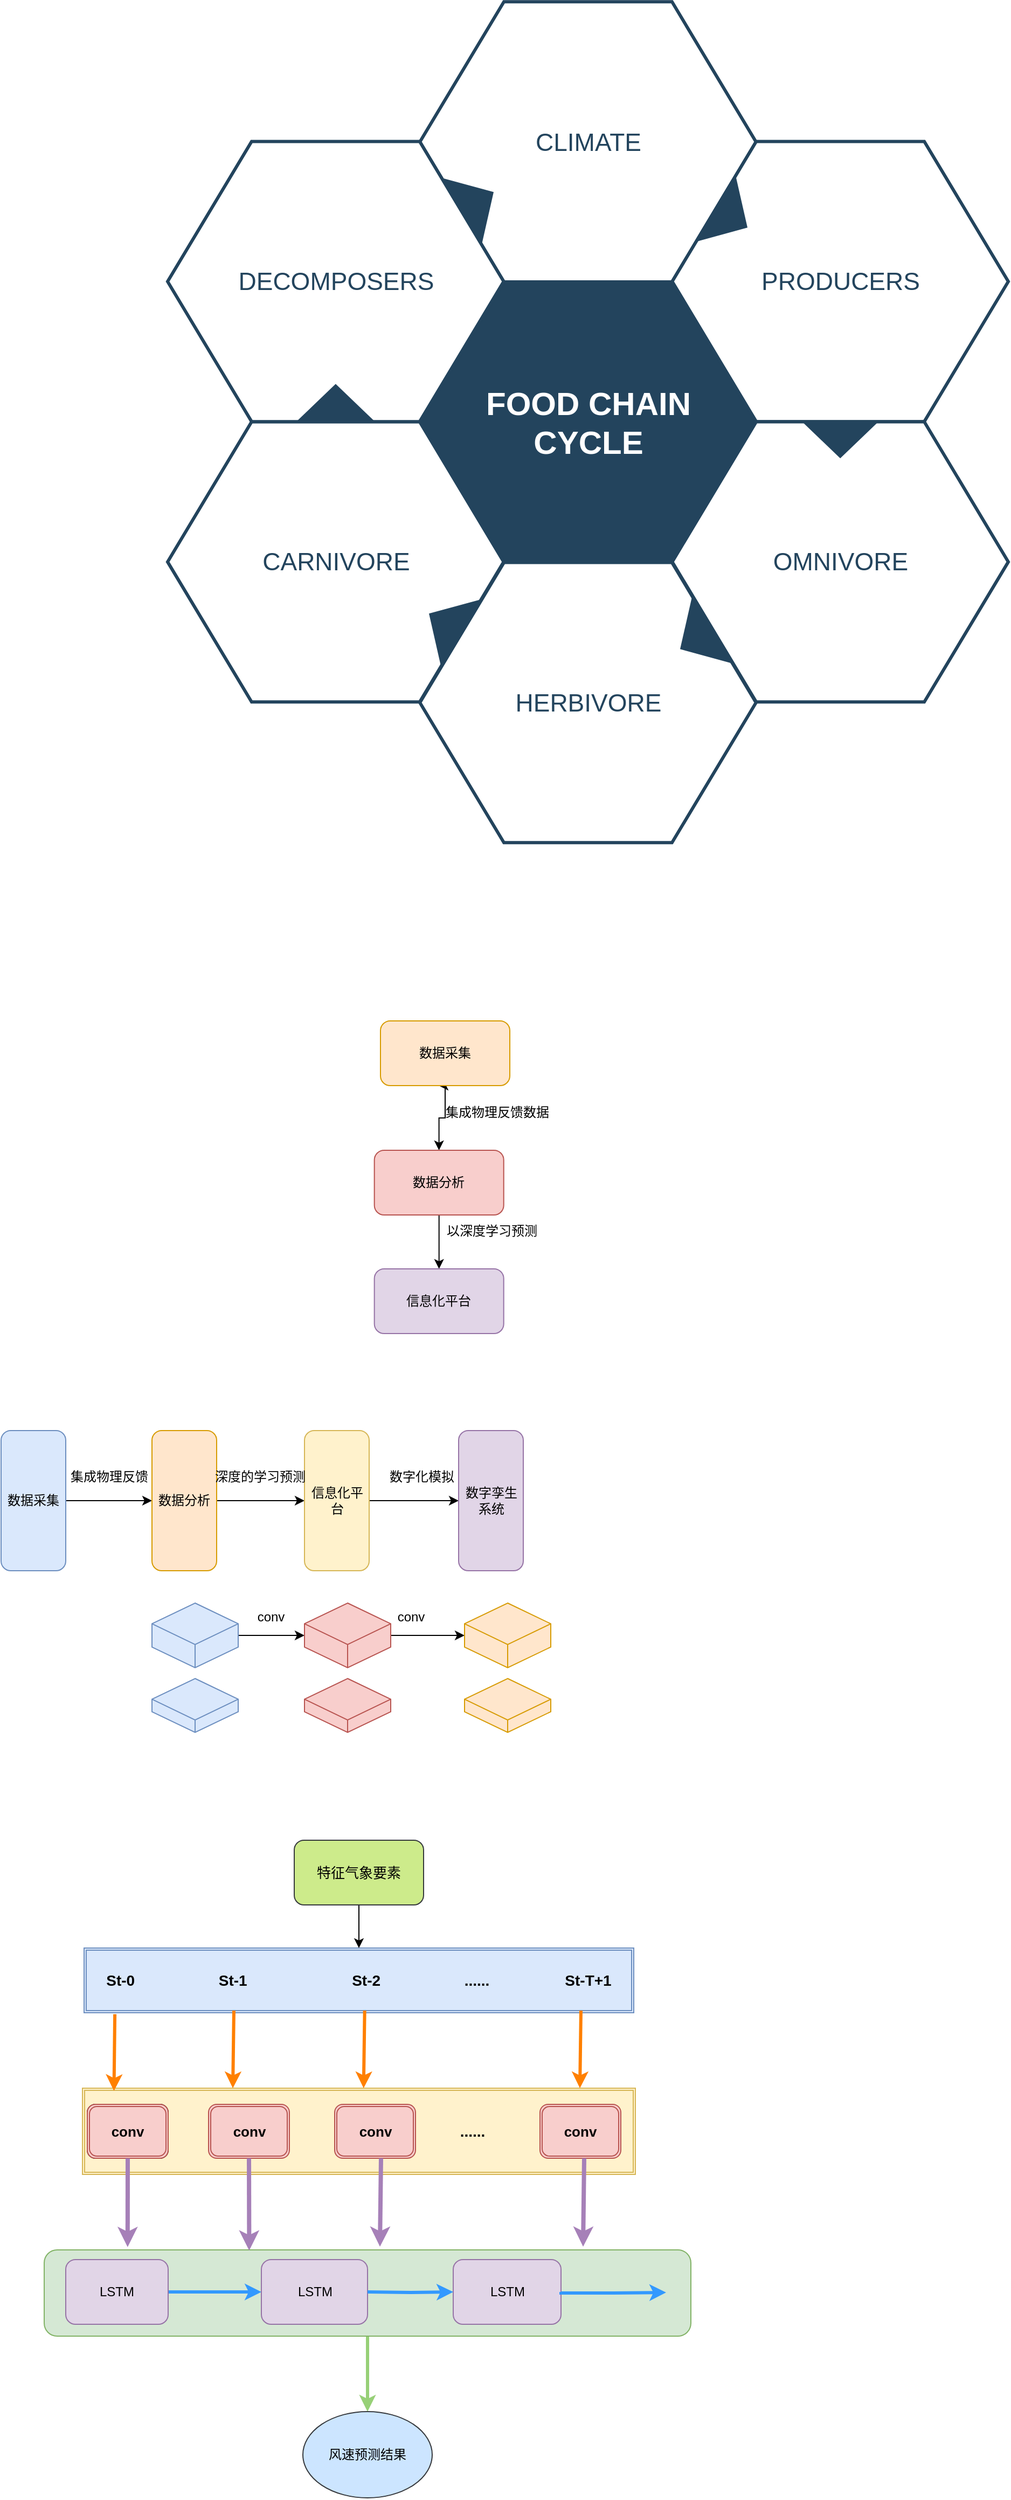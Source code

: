 <mxfile version="21.2.3" type="github">
  <diagram id="07fea595-8f29-1299-0266-81d95cde20df" name="Page-1">
    <mxGraphModel dx="813" dy="-1893" grid="1" gridSize="10" guides="1" tooltips="1" connect="1" arrows="1" fold="1" page="1" pageScale="1" pageWidth="1169" pageHeight="827" background="none" math="0" shadow="0">
      <root>
        <mxCell id="0" />
        <mxCell id="1" parent="0" />
        <mxCell id="644" value="&lt;font style=&quot;font-size: 30px&quot; color=&quot;#ffffff&quot;&gt;&lt;b&gt;&lt;span&gt;FOOD CHAIN&lt;/span&gt;&lt;br&gt;&lt;span&gt;CYCLE&lt;/span&gt;&lt;/b&gt;&lt;/font&gt;&lt;br&gt;" style="shape=hexagon;perimeter=hexagonPerimeter2;whiteSpace=wrap;html=1;shadow=0;labelBackgroundColor=none;strokeColor=#23445D;fillColor=#23445D;gradientColor=none;fontFamily=Helvetica;fontSize=23;fontColor=#23445d;align=center;strokeWidth=3;" parent="1" vertex="1">
          <mxGeometry x="428.579" y="2764.798" width="311.842" height="259.868" as="geometry" />
        </mxCell>
        <mxCell id="645" value="" style="triangle;whiteSpace=wrap;html=1;shadow=0;labelBackgroundColor=none;strokeColor=none;fillColor=#FFFFFF;fontFamily=Helvetica;fontSize=17;fontColor=#23445d;align=center;rotation=90;gradientColor=none;flipV=1;flipH=1;opacity=20;" parent="1" vertex="1">
          <mxGeometry x="309.5" y="2782.667" width="72" height="152" as="geometry" />
        </mxCell>
        <mxCell id="646" value="&lt;font style=&quot;font-size: 23px&quot;&gt;CLIMATE&lt;/font&gt;" style="shape=hexagon;perimeter=hexagonPerimeter2;whiteSpace=wrap;html=1;shadow=0;labelBackgroundColor=none;strokeColor=#23445D;fillColor=#ffffff;gradientColor=none;fontFamily=Helvetica;fontSize=23;fontColor=#23445D;align=center;strokeWidth=3;" parent="1" vertex="1">
          <mxGeometry x="428.579" y="2504.667" width="311.842" height="259.868" as="geometry" />
        </mxCell>
        <mxCell id="647" value="&lt;font style=&quot;font-size: 23px&quot;&gt;PRODUCERS&lt;/font&gt;" style="shape=hexagon;perimeter=hexagonPerimeter2;whiteSpace=wrap;html=1;shadow=0;labelBackgroundColor=none;strokeColor=#23445D;fillColor=#FFFFFF;gradientColor=none;fontFamily=Helvetica;fontSize=23;fontColor=#23445d;align=center;strokeWidth=3;" parent="1" vertex="1">
          <mxGeometry x="662.658" y="2634.2" width="311.842" height="259.868" as="geometry" />
        </mxCell>
        <mxCell id="648" value="&lt;font style=&quot;font-size: 23px&quot;&gt;OMNIVORE&lt;/font&gt;" style="shape=hexagon;perimeter=hexagonPerimeter2;whiteSpace=wrap;html=1;shadow=0;labelBackgroundColor=none;strokeColor=#23445D;fillColor=#FFFFFF;gradientColor=none;fontFamily=Helvetica;fontSize=23;fontColor=#23445d;align=center;strokeWidth=3;" parent="1" vertex="1">
          <mxGeometry x="662.658" y="2894.265" width="311.842" height="259.868" as="geometry" />
        </mxCell>
        <mxCell id="649" value="&lt;font style=&quot;font-size: 23px&quot;&gt;HERBIVORE&lt;/font&gt;" style="shape=hexagon;perimeter=hexagonPerimeter2;whiteSpace=wrap;html=1;shadow=0;labelBackgroundColor=none;strokeColor=#23445D;fillColor=#FFFFFF;gradientColor=none;fontFamily=Helvetica;fontSize=23;fontColor=#23445d;align=center;strokeWidth=3;" parent="1" vertex="1">
          <mxGeometry x="428.579" y="3024.798" width="311.842" height="259.868" as="geometry" />
        </mxCell>
        <mxCell id="650" value="&lt;font style=&quot;font-size: 23px&quot;&gt;CARNIVORE&lt;/font&gt;" style="shape=hexagon;perimeter=hexagonPerimeter2;whiteSpace=wrap;html=1;shadow=0;labelBackgroundColor=none;strokeColor=#23445D;fillColor=#FFFFFF;gradientColor=none;fontFamily=Helvetica;fontSize=23;fontColor=#23445d;align=center;strokeWidth=3;" parent="1" vertex="1">
          <mxGeometry x="194.5" y="2894.265" width="311.842" height="259.868" as="geometry" />
        </mxCell>
        <mxCell id="651" value="&lt;font style=&quot;font-size: 23px;&quot;&gt;DECOMPOSERS&lt;/font&gt;" style="shape=hexagon;perimeter=hexagonPerimeter2;whiteSpace=wrap;html=1;shadow=0;labelBackgroundColor=none;strokeColor=#23445D;fillColor=#ffffff;gradientColor=none;fontFamily=Helvetica;fontSize=23;fontColor=#23445D;align=center;strokeWidth=3;" parent="1" vertex="1">
          <mxGeometry x="194.5" y="2634.2" width="311.842" height="259.868" as="geometry" />
        </mxCell>
        <mxCell id="652" value="" style="triangle;whiteSpace=wrap;html=1;shadow=0;labelBackgroundColor=none;strokeColor=none;fillColor=#23445D;fontFamily=Helvetica;fontSize=17;fontColor=#23445d;align=center;rotation=31;gradientColor=none;strokeWidth=3;" parent="1" vertex="1">
          <mxGeometry x="700" y="2668.667" width="35" height="73" as="geometry" />
        </mxCell>
        <mxCell id="653" value="" style="triangle;whiteSpace=wrap;html=1;shadow=0;labelBackgroundColor=none;strokeColor=none;fillColor=#23445D;fontFamily=Helvetica;fontSize=17;fontColor=#23445d;align=center;rotation=31;gradientColor=none;flipH=1;strokeWidth=3;" parent="1" vertex="1">
          <mxGeometry x="434.5" y="3044.667" width="35" height="73" as="geometry" />
        </mxCell>
        <mxCell id="654" value="" style="triangle;whiteSpace=wrap;html=1;shadow=0;labelBackgroundColor=none;strokeColor=none;fillColor=#23445D;fontFamily=Helvetica;fontSize=17;fontColor=#23445d;align=center;rotation=329;gradientColor=none;strokeWidth=3;" parent="1" vertex="1">
          <mxGeometry x="464.5" y="2653.667" width="35" height="73" as="geometry" />
        </mxCell>
        <mxCell id="655" value="" style="triangle;whiteSpace=wrap;html=1;shadow=0;labelBackgroundColor=none;strokeColor=none;fillColor=#23445D;fontFamily=Helvetica;fontSize=17;fontColor=#23445d;align=center;rotation=329;gradientColor=none;flipH=1;strokeWidth=3;" parent="1" vertex="1">
          <mxGeometry x="667.5" y="3059.667" width="35" height="73" as="geometry" />
        </mxCell>
        <mxCell id="656" value="" style="triangle;whiteSpace=wrap;html=1;shadow=0;labelBackgroundColor=none;strokeColor=none;fillColor=#23445D;fontFamily=Helvetica;fontSize=17;fontColor=#23445d;align=center;rotation=90;gradientColor=none;strokeWidth=3;" parent="1" vertex="1">
          <mxGeometry x="801.079" y="2874.167" width="35" height="73" as="geometry" />
        </mxCell>
        <mxCell id="657" value="" style="triangle;whiteSpace=wrap;html=1;shadow=0;labelBackgroundColor=none;strokeColor=none;fillColor=#23445D;fontFamily=Helvetica;fontSize=17;fontColor=#23445d;align=center;rotation=90;gradientColor=none;flipH=1;strokeWidth=3;" parent="1" vertex="1">
          <mxGeometry x="332.921" y="2840.167" width="35" height="73" as="geometry" />
        </mxCell>
        <mxCell id="kRxnNbhITYmUJwOKT5Ae-663" value="" style="edgeStyle=orthogonalEdgeStyle;rounded=0;orthogonalLoop=1;jettySize=auto;html=1;" edge="1" parent="1" source="kRxnNbhITYmUJwOKT5Ae-660" target="kRxnNbhITYmUJwOKT5Ae-661">
          <mxGeometry relative="1" as="geometry" />
        </mxCell>
        <mxCell id="kRxnNbhITYmUJwOKT5Ae-673" style="edgeStyle=orthogonalEdgeStyle;rounded=0;orthogonalLoop=1;jettySize=auto;html=1;exitX=0.5;exitY=1;exitDx=0;exitDy=0;" edge="1" parent="1" source="kRxnNbhITYmUJwOKT5Ae-660">
          <mxGeometry relative="1" as="geometry">
            <mxPoint x="446" y="3510" as="targetPoint" />
          </mxGeometry>
        </mxCell>
        <mxCell id="kRxnNbhITYmUJwOKT5Ae-660" value="数据采集" style="rounded=1;whiteSpace=wrap;html=1;fillColor=#ffe6cc;strokeColor=#d79b00;" vertex="1" parent="1">
          <mxGeometry x="392.0" y="3450" width="120" height="60" as="geometry" />
        </mxCell>
        <mxCell id="kRxnNbhITYmUJwOKT5Ae-664" value="" style="edgeStyle=orthogonalEdgeStyle;rounded=0;orthogonalLoop=1;jettySize=auto;html=1;" edge="1" parent="1" source="kRxnNbhITYmUJwOKT5Ae-661" target="kRxnNbhITYmUJwOKT5Ae-662">
          <mxGeometry relative="1" as="geometry" />
        </mxCell>
        <mxCell id="kRxnNbhITYmUJwOKT5Ae-661" value="数据分析" style="rounded=1;whiteSpace=wrap;html=1;fillColor=#f8cecc;strokeColor=#b85450;" vertex="1" parent="1">
          <mxGeometry x="386.34" y="3570" width="120" height="60" as="geometry" />
        </mxCell>
        <mxCell id="kRxnNbhITYmUJwOKT5Ae-662" value="信息化平台" style="rounded=1;whiteSpace=wrap;html=1;fillColor=#e1d5e7;strokeColor=#9673a6;" vertex="1" parent="1">
          <mxGeometry x="386.34" y="3680" width="120" height="60" as="geometry" />
        </mxCell>
        <mxCell id="kRxnNbhITYmUJwOKT5Ae-670" value="集成物理反馈数据" style="text;html=1;align=center;verticalAlign=middle;resizable=0;points=[];autosize=1;strokeColor=none;fillColor=none;" vertex="1" parent="1">
          <mxGeometry x="440" y="3520" width="120" height="30" as="geometry" />
        </mxCell>
        <mxCell id="kRxnNbhITYmUJwOKT5Ae-672" value="以深度学习预测" style="text;html=1;align=center;verticalAlign=middle;resizable=0;points=[];autosize=1;strokeColor=none;fillColor=none;" vertex="1" parent="1">
          <mxGeometry x="440" y="3630" width="110" height="30" as="geometry" />
        </mxCell>
        <mxCell id="kRxnNbhITYmUJwOKT5Ae-680" value="" style="edgeStyle=orthogonalEdgeStyle;rounded=0;orthogonalLoop=1;jettySize=auto;html=1;" edge="1" parent="1" source="kRxnNbhITYmUJwOKT5Ae-675" target="kRxnNbhITYmUJwOKT5Ae-677">
          <mxGeometry relative="1" as="geometry" />
        </mxCell>
        <mxCell id="kRxnNbhITYmUJwOKT5Ae-675" value="数据采集" style="rounded=1;whiteSpace=wrap;html=1;fillColor=#dae8fc;strokeColor=#6c8ebf;" vertex="1" parent="1">
          <mxGeometry x="40" y="3830" width="60" height="130" as="geometry" />
        </mxCell>
        <mxCell id="kRxnNbhITYmUJwOKT5Ae-681" value="" style="edgeStyle=orthogonalEdgeStyle;rounded=0;orthogonalLoop=1;jettySize=auto;html=1;" edge="1" parent="1" source="kRxnNbhITYmUJwOKT5Ae-677" target="kRxnNbhITYmUJwOKT5Ae-678">
          <mxGeometry relative="1" as="geometry" />
        </mxCell>
        <mxCell id="kRxnNbhITYmUJwOKT5Ae-677" value="数据分析" style="rounded=1;whiteSpace=wrap;html=1;fillColor=#ffe6cc;strokeColor=#d79b00;" vertex="1" parent="1">
          <mxGeometry x="180" y="3830" width="60" height="130" as="geometry" />
        </mxCell>
        <mxCell id="kRxnNbhITYmUJwOKT5Ae-682" value="" style="edgeStyle=orthogonalEdgeStyle;rounded=0;orthogonalLoop=1;jettySize=auto;html=1;" edge="1" parent="1" source="kRxnNbhITYmUJwOKT5Ae-678" target="kRxnNbhITYmUJwOKT5Ae-679">
          <mxGeometry relative="1" as="geometry" />
        </mxCell>
        <mxCell id="kRxnNbhITYmUJwOKT5Ae-678" value="信息化平台" style="rounded=1;whiteSpace=wrap;html=1;fillColor=#fff2cc;strokeColor=#d6b656;" vertex="1" parent="1">
          <mxGeometry x="321.5" y="3830" width="60" height="130" as="geometry" />
        </mxCell>
        <mxCell id="kRxnNbhITYmUJwOKT5Ae-679" value="数字孪生系统" style="rounded=1;whiteSpace=wrap;html=1;fillColor=#e1d5e7;strokeColor=#9673a6;" vertex="1" parent="1">
          <mxGeometry x="464.5" y="3830" width="60" height="130" as="geometry" />
        </mxCell>
        <mxCell id="kRxnNbhITYmUJwOKT5Ae-683" value="集成物理反馈" style="text;html=1;align=center;verticalAlign=middle;resizable=0;points=[];autosize=1;strokeColor=none;fillColor=none;" vertex="1" parent="1">
          <mxGeometry x="90" y="3858" width="100" height="30" as="geometry" />
        </mxCell>
        <mxCell id="kRxnNbhITYmUJwOKT5Ae-684" value="深度的学习预测" style="text;html=1;align=center;verticalAlign=middle;resizable=0;points=[];autosize=1;strokeColor=none;fillColor=none;" vertex="1" parent="1">
          <mxGeometry x="225" y="3858" width="110" height="30" as="geometry" />
        </mxCell>
        <mxCell id="kRxnNbhITYmUJwOKT5Ae-685" value="数字化模拟" style="text;html=1;align=center;verticalAlign=middle;resizable=0;points=[];autosize=1;strokeColor=none;fillColor=none;" vertex="1" parent="1">
          <mxGeometry x="390" y="3858" width="80" height="30" as="geometry" />
        </mxCell>
        <mxCell id="kRxnNbhITYmUJwOKT5Ae-692" value="" style="edgeStyle=orthogonalEdgeStyle;rounded=0;orthogonalLoop=1;jettySize=auto;html=1;" edge="1" parent="1" source="kRxnNbhITYmUJwOKT5Ae-686" target="kRxnNbhITYmUJwOKT5Ae-688">
          <mxGeometry relative="1" as="geometry" />
        </mxCell>
        <mxCell id="kRxnNbhITYmUJwOKT5Ae-686" value="" style="html=1;whiteSpace=wrap;shape=isoCube2;backgroundOutline=1;isoAngle=15;fillColor=#dae8fc;strokeColor=#6c8ebf;" vertex="1" parent="1">
          <mxGeometry x="180" y="3990" width="80" height="60" as="geometry" />
        </mxCell>
        <mxCell id="kRxnNbhITYmUJwOKT5Ae-687" value="" style="html=1;whiteSpace=wrap;shape=isoCube2;backgroundOutline=1;isoAngle=15;fillColor=#dae8fc;strokeColor=#6c8ebf;" vertex="1" parent="1">
          <mxGeometry x="180" y="4060" width="80" height="50" as="geometry" />
        </mxCell>
        <mxCell id="kRxnNbhITYmUJwOKT5Ae-693" value="" style="edgeStyle=orthogonalEdgeStyle;rounded=0;orthogonalLoop=1;jettySize=auto;html=1;" edge="1" parent="1" source="kRxnNbhITYmUJwOKT5Ae-688" target="kRxnNbhITYmUJwOKT5Ae-690">
          <mxGeometry relative="1" as="geometry" />
        </mxCell>
        <mxCell id="kRxnNbhITYmUJwOKT5Ae-688" value="" style="html=1;whiteSpace=wrap;shape=isoCube2;backgroundOutline=1;isoAngle=15;fillColor=#f8cecc;strokeColor=#b85450;" vertex="1" parent="1">
          <mxGeometry x="321.5" y="3990" width="80" height="60" as="geometry" />
        </mxCell>
        <mxCell id="kRxnNbhITYmUJwOKT5Ae-689" value="" style="html=1;whiteSpace=wrap;shape=isoCube2;backgroundOutline=1;isoAngle=15;fillColor=#f8cecc;strokeColor=#b85450;" vertex="1" parent="1">
          <mxGeometry x="321.5" y="4060" width="80" height="50" as="geometry" />
        </mxCell>
        <mxCell id="kRxnNbhITYmUJwOKT5Ae-690" value="" style="html=1;whiteSpace=wrap;shape=isoCube2;backgroundOutline=1;isoAngle=15;fillColor=#ffe6cc;strokeColor=#d79b00;" vertex="1" parent="1">
          <mxGeometry x="470" y="3990" width="80" height="60" as="geometry" />
        </mxCell>
        <mxCell id="kRxnNbhITYmUJwOKT5Ae-691" value="" style="html=1;whiteSpace=wrap;shape=isoCube2;backgroundOutline=1;isoAngle=15;fillColor=#ffe6cc;strokeColor=#d79b00;" vertex="1" parent="1">
          <mxGeometry x="470" y="4060" width="80" height="50" as="geometry" />
        </mxCell>
        <mxCell id="kRxnNbhITYmUJwOKT5Ae-694" value="conv" style="text;html=1;align=center;verticalAlign=middle;resizable=0;points=[];autosize=1;strokeColor=none;fillColor=none;" vertex="1" parent="1">
          <mxGeometry x="265" y="3988" width="50" height="30" as="geometry" />
        </mxCell>
        <mxCell id="kRxnNbhITYmUJwOKT5Ae-695" value="conv" style="text;html=1;align=center;verticalAlign=middle;resizable=0;points=[];autosize=1;strokeColor=none;fillColor=none;" vertex="1" parent="1">
          <mxGeometry x="395" y="3988" width="50" height="30" as="geometry" />
        </mxCell>
        <mxCell id="kRxnNbhITYmUJwOKT5Ae-696" value="&lt;font style=&quot;font-size: 14px;&quot;&gt;&lt;b&gt;St-0&amp;nbsp; &amp;nbsp; &amp;nbsp; &amp;nbsp; &amp;nbsp; &amp;nbsp; &amp;nbsp; &amp;nbsp; &amp;nbsp; &amp;nbsp; St-1&amp;nbsp; &amp;nbsp; &amp;nbsp; &amp;nbsp; &amp;nbsp; &amp;nbsp; &amp;nbsp; &amp;nbsp; &amp;nbsp; &amp;nbsp; &amp;nbsp; &amp;nbsp; &amp;nbsp;St-2&amp;nbsp; &amp;nbsp; &amp;nbsp; &amp;nbsp; &amp;nbsp; &amp;nbsp; &amp;nbsp; &amp;nbsp; &amp;nbsp; &amp;nbsp; ......&amp;nbsp; &amp;nbsp; &amp;nbsp; &amp;nbsp; &amp;nbsp; &amp;nbsp; &amp;nbsp; &amp;nbsp; &amp;nbsp; St-T+1&lt;/b&gt;&lt;/font&gt;" style="shape=ext;double=1;rounded=0;whiteSpace=wrap;html=1;fillColor=#dae8fc;strokeColor=#6c8ebf;" vertex="1" parent="1">
          <mxGeometry x="117" y="4310" width="510" height="60" as="geometry" />
        </mxCell>
        <mxCell id="kRxnNbhITYmUJwOKT5Ae-697" value="" style="shape=ext;double=1;rounded=0;whiteSpace=wrap;html=1;fillColor=#fff2cc;strokeColor=#d6b656;" vertex="1" parent="1">
          <mxGeometry x="115.5" y="4440" width="513" height="80" as="geometry" />
        </mxCell>
        <mxCell id="kRxnNbhITYmUJwOKT5Ae-698" value="" style="shape=ext;double=1;rounded=1;whiteSpace=wrap;html=1;" vertex="1" parent="1">
          <mxGeometry x="120" y="4455" width="75" height="50" as="geometry" />
        </mxCell>
        <mxCell id="kRxnNbhITYmUJwOKT5Ae-699" value="&lt;b&gt;&lt;font style=&quot;font-size: 13px;&quot;&gt;conv&lt;/font&gt;&lt;/b&gt;" style="shape=ext;double=1;rounded=1;whiteSpace=wrap;html=1;fillColor=#f8cecc;strokeColor=#b85450;" vertex="1" parent="1">
          <mxGeometry x="120" y="4455" width="75" height="50" as="geometry" />
        </mxCell>
        <mxCell id="kRxnNbhITYmUJwOKT5Ae-705" value="&lt;b&gt;&lt;font style=&quot;font-size: 14px;&quot;&gt;......&lt;/font&gt;&lt;/b&gt;" style="shape=ext;double=1;rounded=1;whiteSpace=wrap;html=1;fillColor=#fff2cc;strokeColor=#FFF2CCC;" vertex="1" parent="1">
          <mxGeometry x="439.5" y="4455" width="75" height="50" as="geometry" />
        </mxCell>
        <mxCell id="kRxnNbhITYmUJwOKT5Ae-706" value="&lt;b&gt;&lt;font style=&quot;font-size: 13px;&quot;&gt;conv&lt;/font&gt;&lt;/b&gt;" style="shape=ext;double=1;rounded=1;whiteSpace=wrap;html=1;fillColor=#f8cecc;strokeColor=#b85450;" vertex="1" parent="1">
          <mxGeometry x="232.5" y="4455" width="75" height="50" as="geometry" />
        </mxCell>
        <mxCell id="kRxnNbhITYmUJwOKT5Ae-707" value="&lt;b&gt;&lt;font style=&quot;font-size: 13px;&quot;&gt;conv&lt;/font&gt;&lt;/b&gt;" style="shape=ext;double=1;rounded=1;whiteSpace=wrap;html=1;fillColor=#f8cecc;strokeColor=#b85450;" vertex="1" parent="1">
          <mxGeometry x="349.5" y="4455" width="75" height="50" as="geometry" />
        </mxCell>
        <mxCell id="kRxnNbhITYmUJwOKT5Ae-708" value="&lt;b&gt;&lt;font style=&quot;font-size: 13px;&quot;&gt;conv&lt;/font&gt;&lt;/b&gt;" style="shape=ext;double=1;rounded=1;whiteSpace=wrap;html=1;fillColor=#f8cecc;strokeColor=#b85450;" vertex="1" parent="1">
          <mxGeometry x="540" y="4455" width="75" height="50" as="geometry" />
        </mxCell>
        <mxCell id="kRxnNbhITYmUJwOKT5Ae-709" value="" style="endArrow=classic;html=1;rounded=0;exitX=0.056;exitY=1.023;exitDx=0;exitDy=0;exitPerimeter=0;entryX=0.057;entryY=0.032;entryDx=0;entryDy=0;entryPerimeter=0;strokeColor=#FF8000;strokeWidth=3;" edge="1" parent="1" source="kRxnNbhITYmUJwOKT5Ae-696" target="kRxnNbhITYmUJwOKT5Ae-697">
          <mxGeometry width="50" height="50" relative="1" as="geometry">
            <mxPoint x="430" y="4590" as="sourcePoint" />
            <mxPoint x="480" y="4540" as="targetPoint" />
          </mxGeometry>
        </mxCell>
        <mxCell id="kRxnNbhITYmUJwOKT5Ae-710" value="" style="endArrow=classic;html=1;rounded=0;exitX=0.056;exitY=1.023;exitDx=0;exitDy=0;exitPerimeter=0;entryX=0.057;entryY=0.032;entryDx=0;entryDy=0;entryPerimeter=0;strokeColor=#FF8000;strokeWidth=3;" edge="1" parent="1">
          <mxGeometry width="50" height="50" relative="1" as="geometry">
            <mxPoint x="256" y="4368" as="sourcePoint" />
            <mxPoint x="255" y="4440" as="targetPoint" />
          </mxGeometry>
        </mxCell>
        <mxCell id="kRxnNbhITYmUJwOKT5Ae-711" value="" style="endArrow=classic;html=1;rounded=0;exitX=0.056;exitY=1.023;exitDx=0;exitDy=0;exitPerimeter=0;entryX=0.057;entryY=0.032;entryDx=0;entryDy=0;entryPerimeter=0;strokeColor=#FF8000;strokeWidth=3;" edge="1" parent="1">
          <mxGeometry width="50" height="50" relative="1" as="geometry">
            <mxPoint x="377.34" y="4368" as="sourcePoint" />
            <mxPoint x="376.34" y="4440" as="targetPoint" />
          </mxGeometry>
        </mxCell>
        <mxCell id="kRxnNbhITYmUJwOKT5Ae-712" value="" style="endArrow=classic;html=1;rounded=0;exitX=0.056;exitY=1.023;exitDx=0;exitDy=0;exitPerimeter=0;entryX=0.057;entryY=0.032;entryDx=0;entryDy=0;entryPerimeter=0;strokeColor=#FF8000;strokeWidth=3;" edge="1" parent="1">
          <mxGeometry width="50" height="50" relative="1" as="geometry">
            <mxPoint x="578" y="4368" as="sourcePoint" />
            <mxPoint x="577" y="4440" as="targetPoint" />
          </mxGeometry>
        </mxCell>
        <mxCell id="kRxnNbhITYmUJwOKT5Ae-728" value="" style="edgeStyle=orthogonalEdgeStyle;rounded=0;orthogonalLoop=1;jettySize=auto;html=1;strokeColor=#97D077;strokeWidth=3;" edge="1" parent="1" source="kRxnNbhITYmUJwOKT5Ae-713" target="kRxnNbhITYmUJwOKT5Ae-727">
          <mxGeometry relative="1" as="geometry" />
        </mxCell>
        <mxCell id="kRxnNbhITYmUJwOKT5Ae-713" value="" style="rounded=1;whiteSpace=wrap;html=1;fillColor=#d5e8d4;strokeColor=#82b366;" vertex="1" parent="1">
          <mxGeometry x="80" y="4590" width="600" height="80" as="geometry" />
        </mxCell>
        <mxCell id="kRxnNbhITYmUJwOKT5Ae-717" value="" style="edgeStyle=orthogonalEdgeStyle;rounded=0;orthogonalLoop=1;jettySize=auto;html=1;strokeColor=#3399FF;strokeWidth=3;" edge="1" parent="1" source="kRxnNbhITYmUJwOKT5Ae-714" target="kRxnNbhITYmUJwOKT5Ae-715">
          <mxGeometry relative="1" as="geometry" />
        </mxCell>
        <mxCell id="kRxnNbhITYmUJwOKT5Ae-714" value="LSTM" style="rounded=1;whiteSpace=wrap;html=1;fillColor=#e1d5e7;strokeColor=#9673a6;" vertex="1" parent="1">
          <mxGeometry x="100" y="4599" width="95" height="60" as="geometry" />
        </mxCell>
        <mxCell id="kRxnNbhITYmUJwOKT5Ae-715" value="LSTM" style="rounded=1;whiteSpace=wrap;html=1;fillColor=#e1d5e7;strokeColor=#9673a6;" vertex="1" parent="1">
          <mxGeometry x="281.5" y="4599" width="98.5" height="60" as="geometry" />
        </mxCell>
        <mxCell id="kRxnNbhITYmUJwOKT5Ae-716" value="LSTM" style="rounded=1;whiteSpace=wrap;html=1;fillColor=#e1d5e7;strokeColor=#9673a6;" vertex="1" parent="1">
          <mxGeometry x="459.5" y="4599" width="100" height="60" as="geometry" />
        </mxCell>
        <mxCell id="kRxnNbhITYmUJwOKT5Ae-719" value="" style="edgeStyle=orthogonalEdgeStyle;rounded=0;orthogonalLoop=1;jettySize=auto;html=1;strokeColor=#3399FF;strokeWidth=3;entryX=0;entryY=0.5;entryDx=0;entryDy=0;" edge="1" parent="1" target="kRxnNbhITYmUJwOKT5Ae-716">
          <mxGeometry relative="1" as="geometry">
            <mxPoint x="380" y="4629" as="sourcePoint" />
            <mxPoint x="467" y="4628.5" as="targetPoint" />
          </mxGeometry>
        </mxCell>
        <mxCell id="kRxnNbhITYmUJwOKT5Ae-720" value="" style="edgeStyle=orthogonalEdgeStyle;rounded=0;orthogonalLoop=1;jettySize=auto;html=1;strokeColor=#3399FF;strokeWidth=3;exitX=1;exitY=0.5;exitDx=0;exitDy=0;" edge="1" parent="1" source="kRxnNbhITYmUJwOKT5Ae-716">
          <mxGeometry relative="1" as="geometry">
            <mxPoint x="570" y="4629.5" as="sourcePoint" />
            <mxPoint x="657" y="4629.5" as="targetPoint" />
            <Array as="points">
              <mxPoint x="608" y="4630" />
              <mxPoint x="608" y="4630" />
            </Array>
          </mxGeometry>
        </mxCell>
        <mxCell id="kRxnNbhITYmUJwOKT5Ae-721" value="" style="endArrow=classic;html=1;rounded=0;exitX=0.5;exitY=1;exitDx=0;exitDy=0;strokeColor=#A680B8;strokeWidth=4;entryX=0.129;entryY=-0.033;entryDx=0;entryDy=0;entryPerimeter=0;" edge="1" parent="1" source="kRxnNbhITYmUJwOKT5Ae-699" target="kRxnNbhITYmUJwOKT5Ae-713">
          <mxGeometry width="50" height="50" relative="1" as="geometry">
            <mxPoint x="430" y="4590" as="sourcePoint" />
            <mxPoint x="158" y="4580" as="targetPoint" />
          </mxGeometry>
        </mxCell>
        <mxCell id="kRxnNbhITYmUJwOKT5Ae-722" value="" style="endArrow=classic;html=1;rounded=0;exitX=0.5;exitY=1;exitDx=0;exitDy=0;strokeColor=#A680B8;strokeWidth=4;entryX=0.317;entryY=0.007;entryDx=0;entryDy=0;entryPerimeter=0;" edge="1" parent="1" source="kRxnNbhITYmUJwOKT5Ae-706" target="kRxnNbhITYmUJwOKT5Ae-713">
          <mxGeometry width="50" height="50" relative="1" as="geometry">
            <mxPoint x="255" y="4520" as="sourcePoint" />
            <mxPoint x="255" y="4587" as="targetPoint" />
            <Array as="points" />
          </mxGeometry>
        </mxCell>
        <mxCell id="kRxnNbhITYmUJwOKT5Ae-724" value="" style="endArrow=classic;html=1;rounded=0;exitX=0.5;exitY=1;exitDx=0;exitDy=0;strokeColor=#A680B8;strokeWidth=4;entryX=0.129;entryY=-0.033;entryDx=0;entryDy=0;entryPerimeter=0;" edge="1" parent="1">
          <mxGeometry width="50" height="50" relative="1" as="geometry">
            <mxPoint x="392.5" y="4505" as="sourcePoint" />
            <mxPoint x="391.5" y="4587" as="targetPoint" />
          </mxGeometry>
        </mxCell>
        <mxCell id="kRxnNbhITYmUJwOKT5Ae-725" value="" style="endArrow=classic;html=1;rounded=0;exitX=0.5;exitY=1;exitDx=0;exitDy=0;strokeColor=#A680B8;strokeWidth=4;entryX=0.129;entryY=-0.033;entryDx=0;entryDy=0;entryPerimeter=0;" edge="1" parent="1">
          <mxGeometry width="50" height="50" relative="1" as="geometry">
            <mxPoint x="581" y="4505" as="sourcePoint" />
            <mxPoint x="580" y="4587" as="targetPoint" />
          </mxGeometry>
        </mxCell>
        <mxCell id="kRxnNbhITYmUJwOKT5Ae-727" value="风速预测结果" style="ellipse;whiteSpace=wrap;html=1;fillColor=#cce5ff;strokeColor=#36393d;" vertex="1" parent="1">
          <mxGeometry x="320" y="4740" width="120" height="80" as="geometry" />
        </mxCell>
        <mxCell id="kRxnNbhITYmUJwOKT5Ae-730" value="" style="edgeStyle=orthogonalEdgeStyle;rounded=0;orthogonalLoop=1;jettySize=auto;html=1;" edge="1" parent="1" source="kRxnNbhITYmUJwOKT5Ae-729" target="kRxnNbhITYmUJwOKT5Ae-696">
          <mxGeometry relative="1" as="geometry" />
        </mxCell>
        <mxCell id="kRxnNbhITYmUJwOKT5Ae-729" value="&lt;font style=&quot;font-size: 13px;&quot;&gt;特征气象要素&lt;/font&gt;" style="rounded=1;whiteSpace=wrap;html=1;fillColor=#cdeb8b;strokeColor=#36393d;" vertex="1" parent="1">
          <mxGeometry x="312" y="4210" width="120" height="60" as="geometry" />
        </mxCell>
      </root>
    </mxGraphModel>
  </diagram>
</mxfile>
